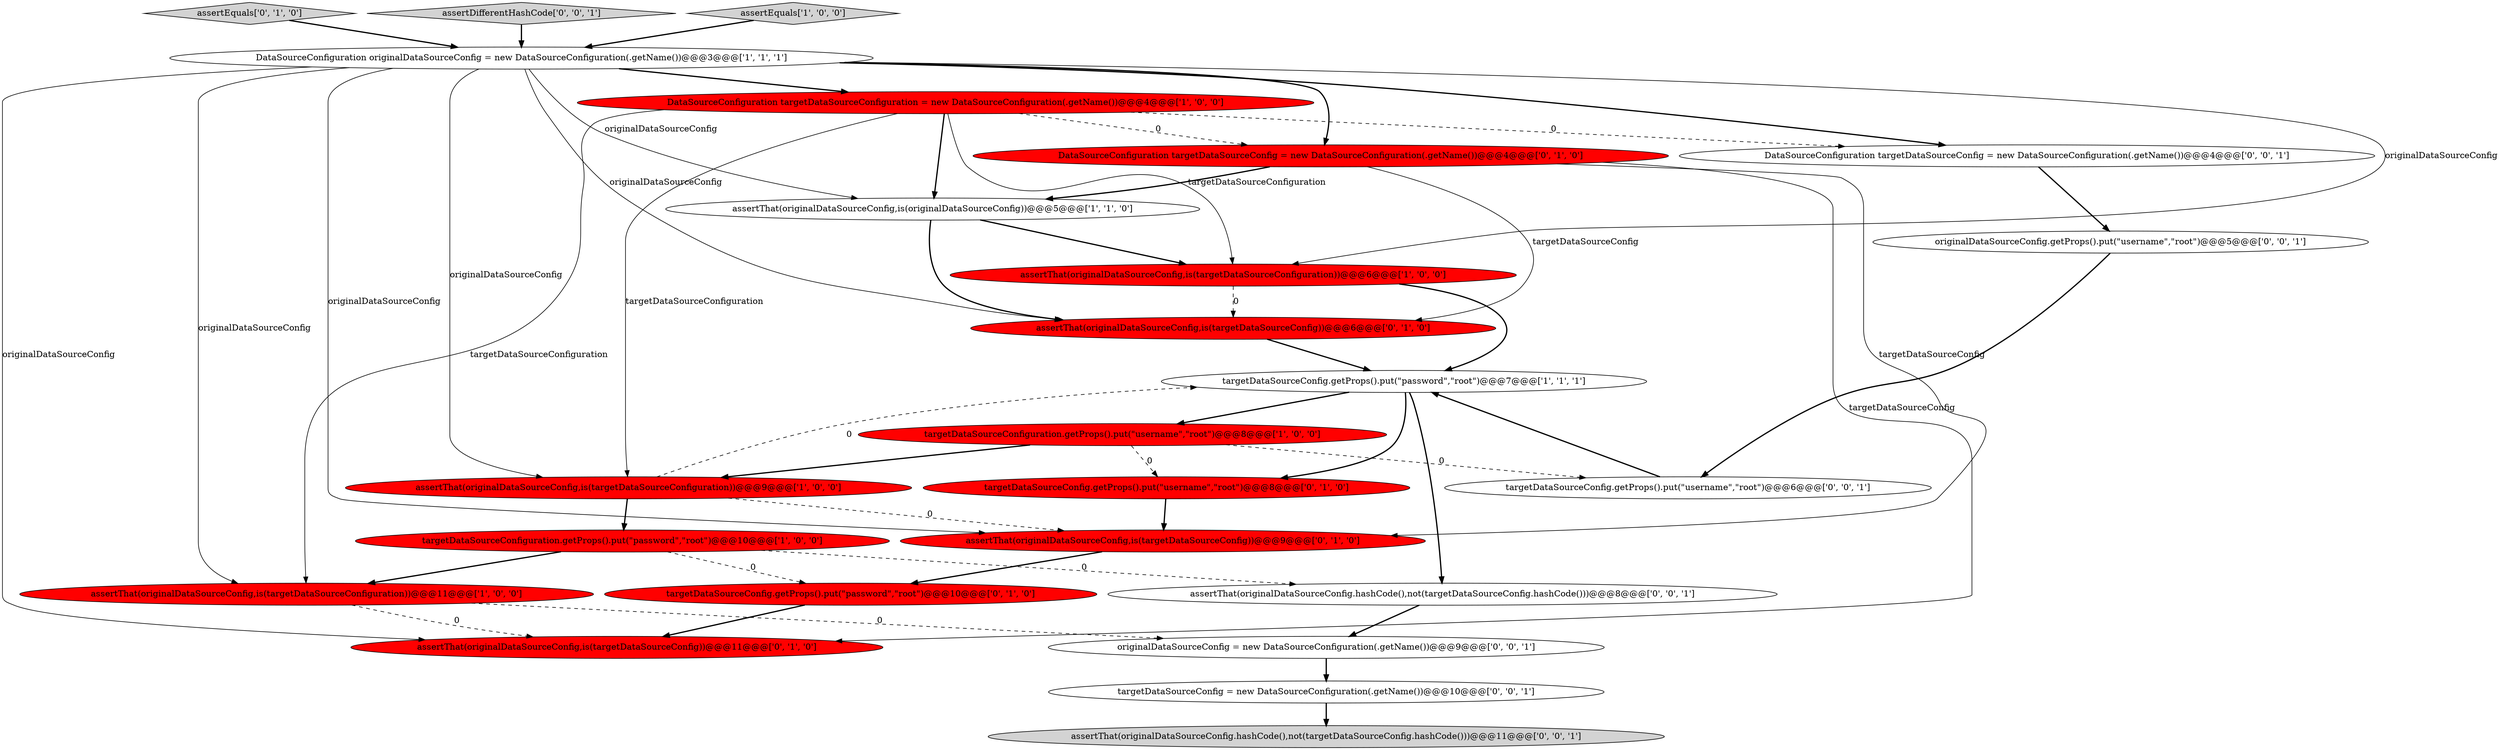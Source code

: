 digraph {
3 [style = filled, label = "assertThat(originalDataSourceConfig,is(targetDataSourceConfiguration))@@@11@@@['1', '0', '0']", fillcolor = red, shape = ellipse image = "AAA1AAABBB1BBB"];
10 [style = filled, label = "targetDataSourceConfig.getProps().put(\"password\",\"root\")@@@10@@@['0', '1', '0']", fillcolor = red, shape = ellipse image = "AAA1AAABBB2BBB"];
12 [style = filled, label = "assertEquals['0', '1', '0']", fillcolor = lightgray, shape = diamond image = "AAA0AAABBB2BBB"];
21 [style = filled, label = "assertDifferentHashCode['0', '0', '1']", fillcolor = lightgray, shape = diamond image = "AAA0AAABBB3BBB"];
14 [style = filled, label = "assertThat(originalDataSourceConfig,is(targetDataSourceConfig))@@@9@@@['0', '1', '0']", fillcolor = red, shape = ellipse image = "AAA1AAABBB2BBB"];
2 [style = filled, label = "targetDataSourceConfig.getProps().put(\"password\",\"root\")@@@7@@@['1', '1', '1']", fillcolor = white, shape = ellipse image = "AAA0AAABBB1BBB"];
6 [style = filled, label = "targetDataSourceConfiguration.getProps().put(\"username\",\"root\")@@@8@@@['1', '0', '0']", fillcolor = red, shape = ellipse image = "AAA1AAABBB1BBB"];
8 [style = filled, label = "assertThat(originalDataSourceConfig,is(targetDataSourceConfiguration))@@@6@@@['1', '0', '0']", fillcolor = red, shape = ellipse image = "AAA1AAABBB1BBB"];
16 [style = filled, label = "assertThat(originalDataSourceConfig,is(targetDataSourceConfig))@@@11@@@['0', '1', '0']", fillcolor = red, shape = ellipse image = "AAA1AAABBB2BBB"];
0 [style = filled, label = "targetDataSourceConfiguration.getProps().put(\"password\",\"root\")@@@10@@@['1', '0', '0']", fillcolor = red, shape = ellipse image = "AAA1AAABBB1BBB"];
13 [style = filled, label = "DataSourceConfiguration targetDataSourceConfig = new DataSourceConfiguration(.getName())@@@4@@@['0', '1', '0']", fillcolor = red, shape = ellipse image = "AAA1AAABBB2BBB"];
22 [style = filled, label = "targetDataSourceConfig = new DataSourceConfiguration(.getName())@@@10@@@['0', '0', '1']", fillcolor = white, shape = ellipse image = "AAA0AAABBB3BBB"];
4 [style = filled, label = "DataSourceConfiguration originalDataSourceConfig = new DataSourceConfiguration(.getName())@@@3@@@['1', '1', '1']", fillcolor = white, shape = ellipse image = "AAA0AAABBB1BBB"];
5 [style = filled, label = "assertThat(originalDataSourceConfig,is(originalDataSourceConfig))@@@5@@@['1', '1', '0']", fillcolor = white, shape = ellipse image = "AAA0AAABBB1BBB"];
9 [style = filled, label = "assertEquals['1', '0', '0']", fillcolor = lightgray, shape = diamond image = "AAA0AAABBB1BBB"];
11 [style = filled, label = "targetDataSourceConfig.getProps().put(\"username\",\"root\")@@@8@@@['0', '1', '0']", fillcolor = red, shape = ellipse image = "AAA1AAABBB2BBB"];
15 [style = filled, label = "assertThat(originalDataSourceConfig,is(targetDataSourceConfig))@@@6@@@['0', '1', '0']", fillcolor = red, shape = ellipse image = "AAA1AAABBB2BBB"];
1 [style = filled, label = "DataSourceConfiguration targetDataSourceConfiguration = new DataSourceConfiguration(.getName())@@@4@@@['1', '0', '0']", fillcolor = red, shape = ellipse image = "AAA1AAABBB1BBB"];
19 [style = filled, label = "targetDataSourceConfig.getProps().put(\"username\",\"root\")@@@6@@@['0', '0', '1']", fillcolor = white, shape = ellipse image = "AAA0AAABBB3BBB"];
18 [style = filled, label = "DataSourceConfiguration targetDataSourceConfig = new DataSourceConfiguration(.getName())@@@4@@@['0', '0', '1']", fillcolor = white, shape = ellipse image = "AAA0AAABBB3BBB"];
17 [style = filled, label = "assertThat(originalDataSourceConfig.hashCode(),not(targetDataSourceConfig.hashCode()))@@@11@@@['0', '0', '1']", fillcolor = lightgray, shape = ellipse image = "AAA0AAABBB3BBB"];
23 [style = filled, label = "assertThat(originalDataSourceConfig.hashCode(),not(targetDataSourceConfig.hashCode()))@@@8@@@['0', '0', '1']", fillcolor = white, shape = ellipse image = "AAA0AAABBB3BBB"];
24 [style = filled, label = "originalDataSourceConfig.getProps().put(\"username\",\"root\")@@@5@@@['0', '0', '1']", fillcolor = white, shape = ellipse image = "AAA0AAABBB3BBB"];
7 [style = filled, label = "assertThat(originalDataSourceConfig,is(targetDataSourceConfiguration))@@@9@@@['1', '0', '0']", fillcolor = red, shape = ellipse image = "AAA1AAABBB1BBB"];
20 [style = filled, label = "originalDataSourceConfig = new DataSourceConfiguration(.getName())@@@9@@@['0', '0', '1']", fillcolor = white, shape = ellipse image = "AAA0AAABBB3BBB"];
1->5 [style = bold, label=""];
0->3 [style = bold, label=""];
13->16 [style = solid, label="targetDataSourceConfig"];
5->8 [style = bold, label=""];
15->2 [style = bold, label=""];
18->24 [style = bold, label=""];
23->20 [style = bold, label=""];
24->19 [style = bold, label=""];
1->8 [style = solid, label="targetDataSourceConfiguration"];
4->14 [style = solid, label="originalDataSourceConfig"];
11->14 [style = bold, label=""];
2->6 [style = bold, label=""];
7->14 [style = dashed, label="0"];
0->23 [style = dashed, label="0"];
9->4 [style = bold, label=""];
8->15 [style = dashed, label="0"];
4->13 [style = bold, label=""];
6->11 [style = dashed, label="0"];
13->14 [style = solid, label="targetDataSourceConfig"];
14->10 [style = bold, label=""];
5->15 [style = bold, label=""];
4->16 [style = solid, label="originalDataSourceConfig"];
7->0 [style = bold, label=""];
4->18 [style = bold, label=""];
1->18 [style = dashed, label="0"];
19->2 [style = bold, label=""];
4->3 [style = solid, label="originalDataSourceConfig"];
13->15 [style = solid, label="targetDataSourceConfig"];
0->10 [style = dashed, label="0"];
20->22 [style = bold, label=""];
4->8 [style = solid, label="originalDataSourceConfig"];
1->13 [style = dashed, label="0"];
1->3 [style = solid, label="targetDataSourceConfiguration"];
2->23 [style = bold, label=""];
4->7 [style = solid, label="originalDataSourceConfig"];
10->16 [style = bold, label=""];
8->2 [style = bold, label=""];
12->4 [style = bold, label=""];
3->20 [style = dashed, label="0"];
6->19 [style = dashed, label="0"];
13->5 [style = bold, label=""];
22->17 [style = bold, label=""];
7->2 [style = dashed, label="0"];
4->1 [style = bold, label=""];
4->5 [style = solid, label="originalDataSourceConfig"];
6->7 [style = bold, label=""];
1->7 [style = solid, label="targetDataSourceConfiguration"];
2->11 [style = bold, label=""];
4->15 [style = solid, label="originalDataSourceConfig"];
3->16 [style = dashed, label="0"];
21->4 [style = bold, label=""];
}
